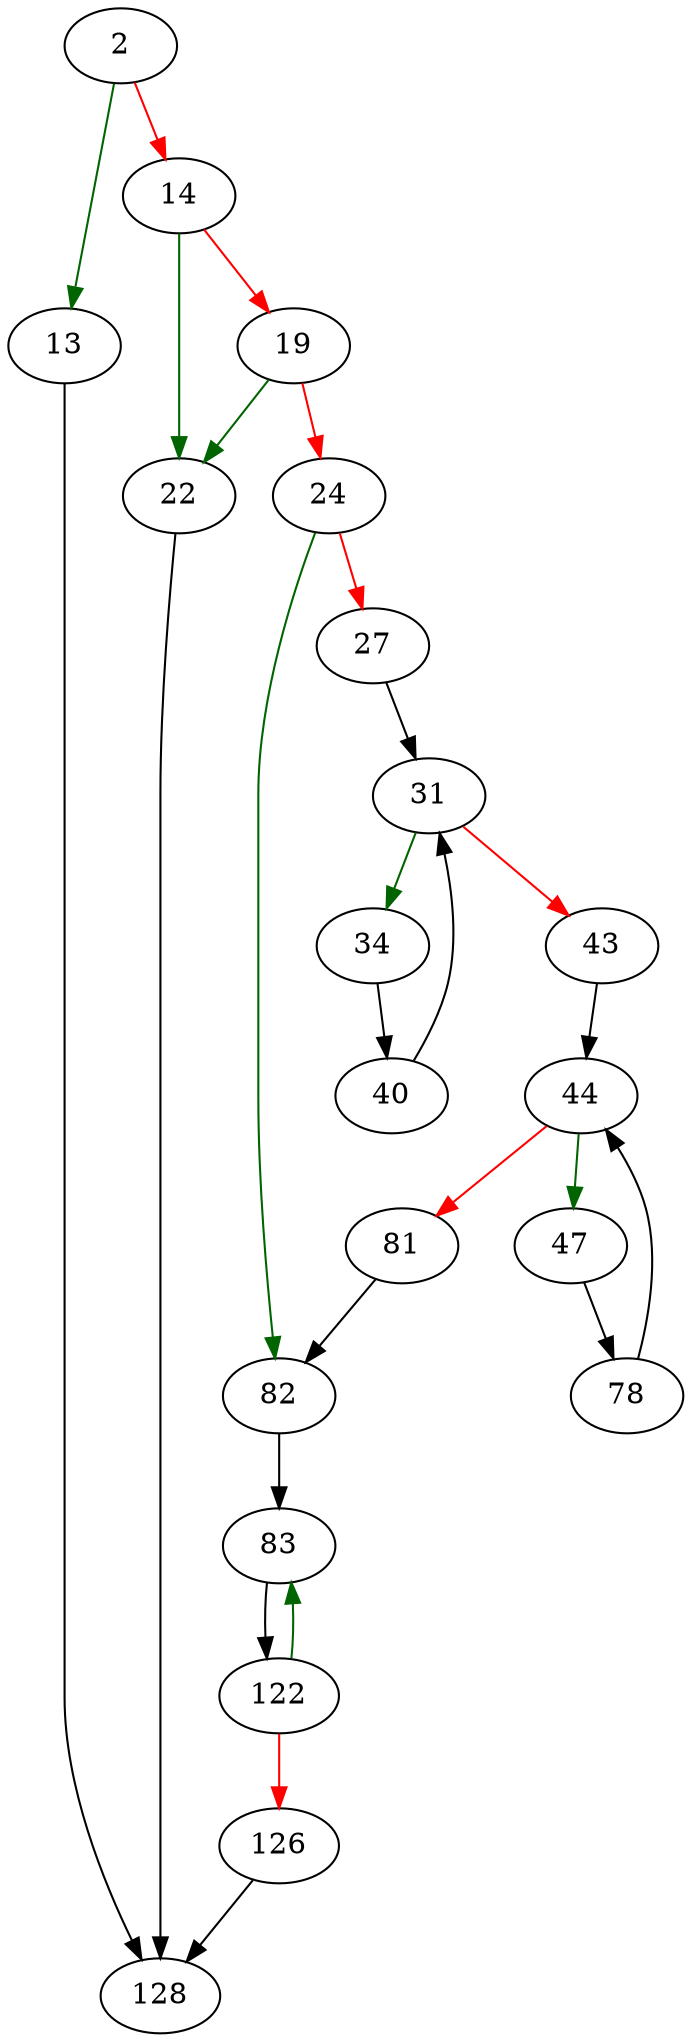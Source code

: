 strict digraph "sqlite3_randomness" {
	// Node definitions.
	2 [entry=true];
	13;
	14;
	128;
	22;
	19;
	24;
	82;
	27;
	31;
	34;
	43;
	40;
	44;
	47;
	81;
	78;
	83;
	122;
	126;

	// Edge definitions.
	2 -> 13 [
		color=darkgreen
		cond=true
	];
	2 -> 14 [
		color=red
		cond=false
	];
	13 -> 128;
	14 -> 22 [
		color=darkgreen
		cond=true
	];
	14 -> 19 [
		color=red
		cond=false
	];
	22 -> 128;
	19 -> 22 [
		color=darkgreen
		cond=true
	];
	19 -> 24 [
		color=red
		cond=false
	];
	24 -> 82 [
		color=darkgreen
		cond=true
	];
	24 -> 27 [
		color=red
		cond=false
	];
	82 -> 83;
	27 -> 31;
	31 -> 34 [
		color=darkgreen
		cond=true
	];
	31 -> 43 [
		color=red
		cond=false
	];
	34 -> 40;
	43 -> 44;
	40 -> 31;
	44 -> 47 [
		color=darkgreen
		cond=true
	];
	44 -> 81 [
		color=red
		cond=false
	];
	47 -> 78;
	81 -> 82;
	78 -> 44;
	83 -> 122;
	122 -> 83 [
		color=darkgreen
		cond=true
	];
	122 -> 126 [
		color=red
		cond=false
	];
	126 -> 128;
}